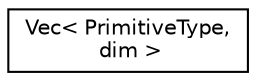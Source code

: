 digraph "Graphical Class Hierarchy"
{
 // LATEX_PDF_SIZE
  edge [fontname="Helvetica",fontsize="10",labelfontname="Helvetica",labelfontsize="10"];
  node [fontname="Helvetica",fontsize="10",shape=record];
  rankdir="LR";
  Node0 [label="Vec\< PrimitiveType,\l dim \>",height=0.2,width=0.4,color="black", fillcolor="white", style="filled",URL="$structVec.html",tooltip=" "];
}
